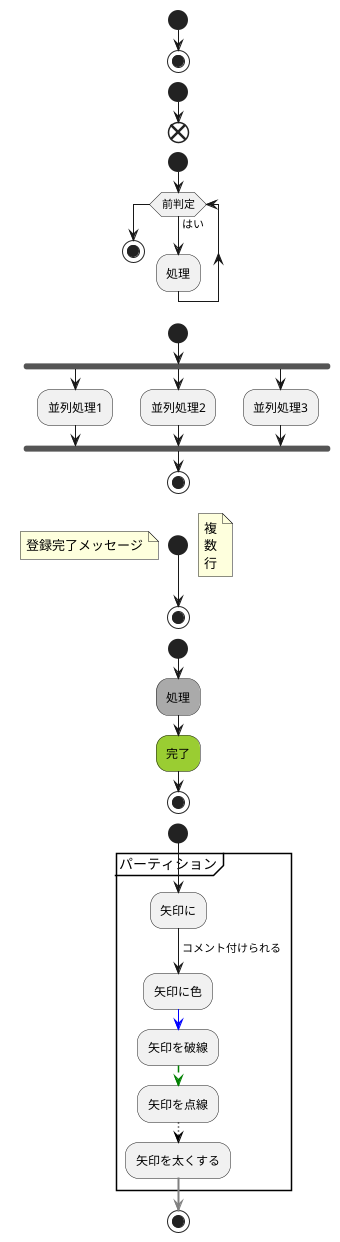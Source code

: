 @startuml testName2


' 1行コメント
/'
    複数行コメント1
    複数行コメント2
'/



start
    ' 処理
stop


start
    ' 処理
end

start
    ' 前判定
    while (前判定) is (はい)
        :処理;
    endwhile
stop


start
    ' 並列処理
    fork
        :並列処理1;
    fork again
        :並列処理2;
    fork again
        :並列処理3;
    end fork
stop


start
    ' コメント注釈
    ' right/left
    floating note left: 登録完了メッセージ
    ' コメント 複数行
    note right
        複
        数
        行
    end note
stop

start
    ' 色設定
    #AAAAAA:処理;
    #YellowGreen:完了;
stop




start
    ' 矢印&パーティション
    partition パーティション {
        :矢印に;
        -> コメント付けられる;
        :矢印に色;
        -[#blue]->
        :矢印を破線;
        -[#green,dashed]->
        :矢印を点線;
        -[#black,dotted]->
        :矢印を太くする;
        -[#gray,bold]->
    }
stop





@enduml
